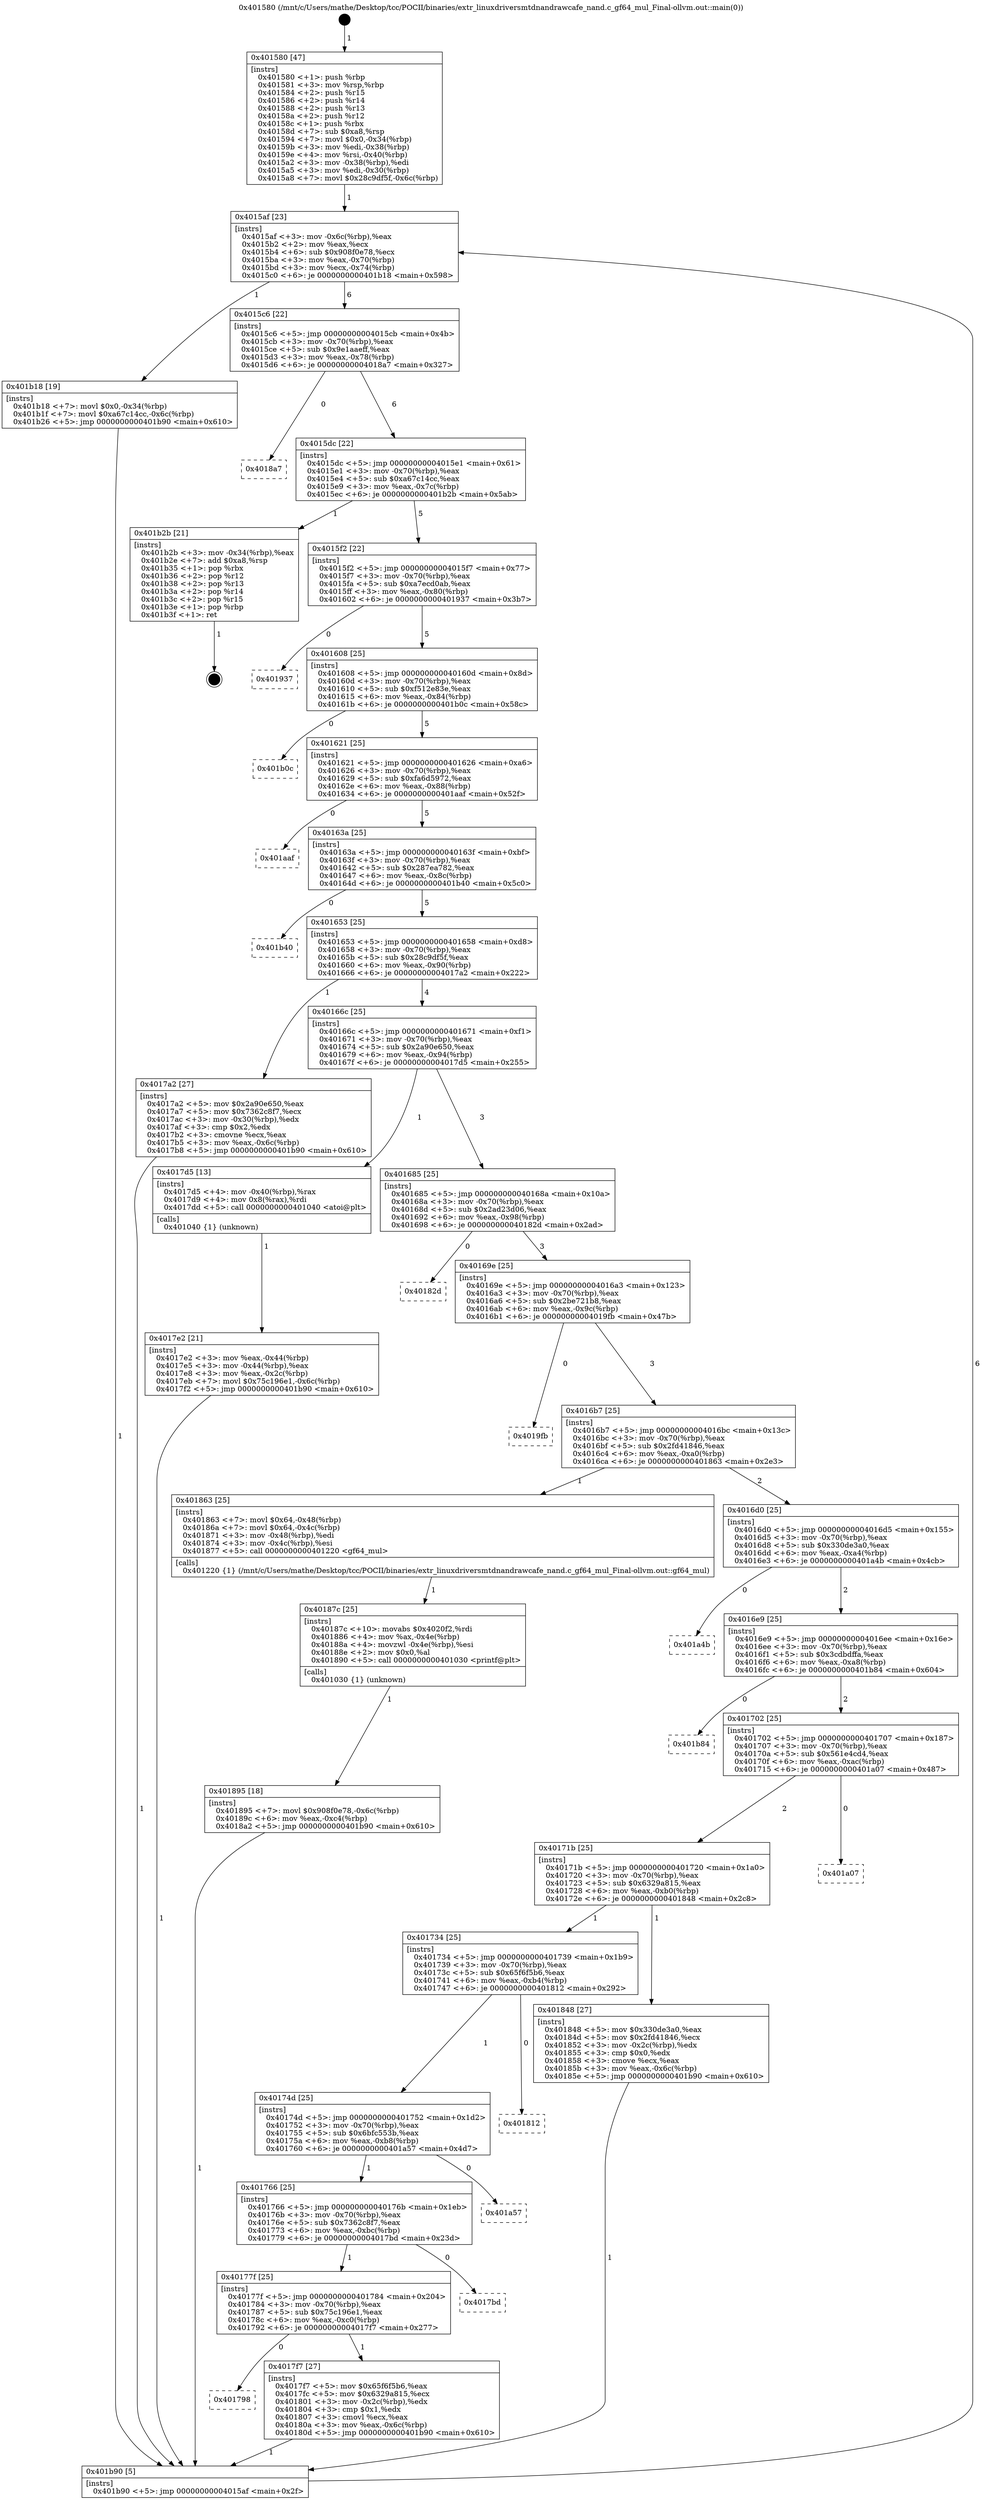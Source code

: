 digraph "0x401580" {
  label = "0x401580 (/mnt/c/Users/mathe/Desktop/tcc/POCII/binaries/extr_linuxdriversmtdnandrawcafe_nand.c_gf64_mul_Final-ollvm.out::main(0))"
  labelloc = "t"
  node[shape=record]

  Entry [label="",width=0.3,height=0.3,shape=circle,fillcolor=black,style=filled]
  "0x4015af" [label="{
     0x4015af [23]\l
     | [instrs]\l
     &nbsp;&nbsp;0x4015af \<+3\>: mov -0x6c(%rbp),%eax\l
     &nbsp;&nbsp;0x4015b2 \<+2\>: mov %eax,%ecx\l
     &nbsp;&nbsp;0x4015b4 \<+6\>: sub $0x908f0e78,%ecx\l
     &nbsp;&nbsp;0x4015ba \<+3\>: mov %eax,-0x70(%rbp)\l
     &nbsp;&nbsp;0x4015bd \<+3\>: mov %ecx,-0x74(%rbp)\l
     &nbsp;&nbsp;0x4015c0 \<+6\>: je 0000000000401b18 \<main+0x598\>\l
  }"]
  "0x401b18" [label="{
     0x401b18 [19]\l
     | [instrs]\l
     &nbsp;&nbsp;0x401b18 \<+7\>: movl $0x0,-0x34(%rbp)\l
     &nbsp;&nbsp;0x401b1f \<+7\>: movl $0xa67c14cc,-0x6c(%rbp)\l
     &nbsp;&nbsp;0x401b26 \<+5\>: jmp 0000000000401b90 \<main+0x610\>\l
  }"]
  "0x4015c6" [label="{
     0x4015c6 [22]\l
     | [instrs]\l
     &nbsp;&nbsp;0x4015c6 \<+5\>: jmp 00000000004015cb \<main+0x4b\>\l
     &nbsp;&nbsp;0x4015cb \<+3\>: mov -0x70(%rbp),%eax\l
     &nbsp;&nbsp;0x4015ce \<+5\>: sub $0x9e1aaeff,%eax\l
     &nbsp;&nbsp;0x4015d3 \<+3\>: mov %eax,-0x78(%rbp)\l
     &nbsp;&nbsp;0x4015d6 \<+6\>: je 00000000004018a7 \<main+0x327\>\l
  }"]
  Exit [label="",width=0.3,height=0.3,shape=circle,fillcolor=black,style=filled,peripheries=2]
  "0x4018a7" [label="{
     0x4018a7\l
  }", style=dashed]
  "0x4015dc" [label="{
     0x4015dc [22]\l
     | [instrs]\l
     &nbsp;&nbsp;0x4015dc \<+5\>: jmp 00000000004015e1 \<main+0x61\>\l
     &nbsp;&nbsp;0x4015e1 \<+3\>: mov -0x70(%rbp),%eax\l
     &nbsp;&nbsp;0x4015e4 \<+5\>: sub $0xa67c14cc,%eax\l
     &nbsp;&nbsp;0x4015e9 \<+3\>: mov %eax,-0x7c(%rbp)\l
     &nbsp;&nbsp;0x4015ec \<+6\>: je 0000000000401b2b \<main+0x5ab\>\l
  }"]
  "0x401895" [label="{
     0x401895 [18]\l
     | [instrs]\l
     &nbsp;&nbsp;0x401895 \<+7\>: movl $0x908f0e78,-0x6c(%rbp)\l
     &nbsp;&nbsp;0x40189c \<+6\>: mov %eax,-0xc4(%rbp)\l
     &nbsp;&nbsp;0x4018a2 \<+5\>: jmp 0000000000401b90 \<main+0x610\>\l
  }"]
  "0x401b2b" [label="{
     0x401b2b [21]\l
     | [instrs]\l
     &nbsp;&nbsp;0x401b2b \<+3\>: mov -0x34(%rbp),%eax\l
     &nbsp;&nbsp;0x401b2e \<+7\>: add $0xa8,%rsp\l
     &nbsp;&nbsp;0x401b35 \<+1\>: pop %rbx\l
     &nbsp;&nbsp;0x401b36 \<+2\>: pop %r12\l
     &nbsp;&nbsp;0x401b38 \<+2\>: pop %r13\l
     &nbsp;&nbsp;0x401b3a \<+2\>: pop %r14\l
     &nbsp;&nbsp;0x401b3c \<+2\>: pop %r15\l
     &nbsp;&nbsp;0x401b3e \<+1\>: pop %rbp\l
     &nbsp;&nbsp;0x401b3f \<+1\>: ret\l
  }"]
  "0x4015f2" [label="{
     0x4015f2 [22]\l
     | [instrs]\l
     &nbsp;&nbsp;0x4015f2 \<+5\>: jmp 00000000004015f7 \<main+0x77\>\l
     &nbsp;&nbsp;0x4015f7 \<+3\>: mov -0x70(%rbp),%eax\l
     &nbsp;&nbsp;0x4015fa \<+5\>: sub $0xa7ecd0ab,%eax\l
     &nbsp;&nbsp;0x4015ff \<+3\>: mov %eax,-0x80(%rbp)\l
     &nbsp;&nbsp;0x401602 \<+6\>: je 0000000000401937 \<main+0x3b7\>\l
  }"]
  "0x40187c" [label="{
     0x40187c [25]\l
     | [instrs]\l
     &nbsp;&nbsp;0x40187c \<+10\>: movabs $0x4020f2,%rdi\l
     &nbsp;&nbsp;0x401886 \<+4\>: mov %ax,-0x4e(%rbp)\l
     &nbsp;&nbsp;0x40188a \<+4\>: movzwl -0x4e(%rbp),%esi\l
     &nbsp;&nbsp;0x40188e \<+2\>: mov $0x0,%al\l
     &nbsp;&nbsp;0x401890 \<+5\>: call 0000000000401030 \<printf@plt\>\l
     | [calls]\l
     &nbsp;&nbsp;0x401030 \{1\} (unknown)\l
  }"]
  "0x401937" [label="{
     0x401937\l
  }", style=dashed]
  "0x401608" [label="{
     0x401608 [25]\l
     | [instrs]\l
     &nbsp;&nbsp;0x401608 \<+5\>: jmp 000000000040160d \<main+0x8d\>\l
     &nbsp;&nbsp;0x40160d \<+3\>: mov -0x70(%rbp),%eax\l
     &nbsp;&nbsp;0x401610 \<+5\>: sub $0xf512e83e,%eax\l
     &nbsp;&nbsp;0x401615 \<+6\>: mov %eax,-0x84(%rbp)\l
     &nbsp;&nbsp;0x40161b \<+6\>: je 0000000000401b0c \<main+0x58c\>\l
  }"]
  "0x401798" [label="{
     0x401798\l
  }", style=dashed]
  "0x401b0c" [label="{
     0x401b0c\l
  }", style=dashed]
  "0x401621" [label="{
     0x401621 [25]\l
     | [instrs]\l
     &nbsp;&nbsp;0x401621 \<+5\>: jmp 0000000000401626 \<main+0xa6\>\l
     &nbsp;&nbsp;0x401626 \<+3\>: mov -0x70(%rbp),%eax\l
     &nbsp;&nbsp;0x401629 \<+5\>: sub $0xfa6d5972,%eax\l
     &nbsp;&nbsp;0x40162e \<+6\>: mov %eax,-0x88(%rbp)\l
     &nbsp;&nbsp;0x401634 \<+6\>: je 0000000000401aaf \<main+0x52f\>\l
  }"]
  "0x4017f7" [label="{
     0x4017f7 [27]\l
     | [instrs]\l
     &nbsp;&nbsp;0x4017f7 \<+5\>: mov $0x65f6f5b6,%eax\l
     &nbsp;&nbsp;0x4017fc \<+5\>: mov $0x6329a815,%ecx\l
     &nbsp;&nbsp;0x401801 \<+3\>: mov -0x2c(%rbp),%edx\l
     &nbsp;&nbsp;0x401804 \<+3\>: cmp $0x1,%edx\l
     &nbsp;&nbsp;0x401807 \<+3\>: cmovl %ecx,%eax\l
     &nbsp;&nbsp;0x40180a \<+3\>: mov %eax,-0x6c(%rbp)\l
     &nbsp;&nbsp;0x40180d \<+5\>: jmp 0000000000401b90 \<main+0x610\>\l
  }"]
  "0x401aaf" [label="{
     0x401aaf\l
  }", style=dashed]
  "0x40163a" [label="{
     0x40163a [25]\l
     | [instrs]\l
     &nbsp;&nbsp;0x40163a \<+5\>: jmp 000000000040163f \<main+0xbf\>\l
     &nbsp;&nbsp;0x40163f \<+3\>: mov -0x70(%rbp),%eax\l
     &nbsp;&nbsp;0x401642 \<+5\>: sub $0x287ea782,%eax\l
     &nbsp;&nbsp;0x401647 \<+6\>: mov %eax,-0x8c(%rbp)\l
     &nbsp;&nbsp;0x40164d \<+6\>: je 0000000000401b40 \<main+0x5c0\>\l
  }"]
  "0x40177f" [label="{
     0x40177f [25]\l
     | [instrs]\l
     &nbsp;&nbsp;0x40177f \<+5\>: jmp 0000000000401784 \<main+0x204\>\l
     &nbsp;&nbsp;0x401784 \<+3\>: mov -0x70(%rbp),%eax\l
     &nbsp;&nbsp;0x401787 \<+5\>: sub $0x75c196e1,%eax\l
     &nbsp;&nbsp;0x40178c \<+6\>: mov %eax,-0xc0(%rbp)\l
     &nbsp;&nbsp;0x401792 \<+6\>: je 00000000004017f7 \<main+0x277\>\l
  }"]
  "0x401b40" [label="{
     0x401b40\l
  }", style=dashed]
  "0x401653" [label="{
     0x401653 [25]\l
     | [instrs]\l
     &nbsp;&nbsp;0x401653 \<+5\>: jmp 0000000000401658 \<main+0xd8\>\l
     &nbsp;&nbsp;0x401658 \<+3\>: mov -0x70(%rbp),%eax\l
     &nbsp;&nbsp;0x40165b \<+5\>: sub $0x28c9df5f,%eax\l
     &nbsp;&nbsp;0x401660 \<+6\>: mov %eax,-0x90(%rbp)\l
     &nbsp;&nbsp;0x401666 \<+6\>: je 00000000004017a2 \<main+0x222\>\l
  }"]
  "0x4017bd" [label="{
     0x4017bd\l
  }", style=dashed]
  "0x4017a2" [label="{
     0x4017a2 [27]\l
     | [instrs]\l
     &nbsp;&nbsp;0x4017a2 \<+5\>: mov $0x2a90e650,%eax\l
     &nbsp;&nbsp;0x4017a7 \<+5\>: mov $0x7362c8f7,%ecx\l
     &nbsp;&nbsp;0x4017ac \<+3\>: mov -0x30(%rbp),%edx\l
     &nbsp;&nbsp;0x4017af \<+3\>: cmp $0x2,%edx\l
     &nbsp;&nbsp;0x4017b2 \<+3\>: cmovne %ecx,%eax\l
     &nbsp;&nbsp;0x4017b5 \<+3\>: mov %eax,-0x6c(%rbp)\l
     &nbsp;&nbsp;0x4017b8 \<+5\>: jmp 0000000000401b90 \<main+0x610\>\l
  }"]
  "0x40166c" [label="{
     0x40166c [25]\l
     | [instrs]\l
     &nbsp;&nbsp;0x40166c \<+5\>: jmp 0000000000401671 \<main+0xf1\>\l
     &nbsp;&nbsp;0x401671 \<+3\>: mov -0x70(%rbp),%eax\l
     &nbsp;&nbsp;0x401674 \<+5\>: sub $0x2a90e650,%eax\l
     &nbsp;&nbsp;0x401679 \<+6\>: mov %eax,-0x94(%rbp)\l
     &nbsp;&nbsp;0x40167f \<+6\>: je 00000000004017d5 \<main+0x255\>\l
  }"]
  "0x401b90" [label="{
     0x401b90 [5]\l
     | [instrs]\l
     &nbsp;&nbsp;0x401b90 \<+5\>: jmp 00000000004015af \<main+0x2f\>\l
  }"]
  "0x401580" [label="{
     0x401580 [47]\l
     | [instrs]\l
     &nbsp;&nbsp;0x401580 \<+1\>: push %rbp\l
     &nbsp;&nbsp;0x401581 \<+3\>: mov %rsp,%rbp\l
     &nbsp;&nbsp;0x401584 \<+2\>: push %r15\l
     &nbsp;&nbsp;0x401586 \<+2\>: push %r14\l
     &nbsp;&nbsp;0x401588 \<+2\>: push %r13\l
     &nbsp;&nbsp;0x40158a \<+2\>: push %r12\l
     &nbsp;&nbsp;0x40158c \<+1\>: push %rbx\l
     &nbsp;&nbsp;0x40158d \<+7\>: sub $0xa8,%rsp\l
     &nbsp;&nbsp;0x401594 \<+7\>: movl $0x0,-0x34(%rbp)\l
     &nbsp;&nbsp;0x40159b \<+3\>: mov %edi,-0x38(%rbp)\l
     &nbsp;&nbsp;0x40159e \<+4\>: mov %rsi,-0x40(%rbp)\l
     &nbsp;&nbsp;0x4015a2 \<+3\>: mov -0x38(%rbp),%edi\l
     &nbsp;&nbsp;0x4015a5 \<+3\>: mov %edi,-0x30(%rbp)\l
     &nbsp;&nbsp;0x4015a8 \<+7\>: movl $0x28c9df5f,-0x6c(%rbp)\l
  }"]
  "0x401766" [label="{
     0x401766 [25]\l
     | [instrs]\l
     &nbsp;&nbsp;0x401766 \<+5\>: jmp 000000000040176b \<main+0x1eb\>\l
     &nbsp;&nbsp;0x40176b \<+3\>: mov -0x70(%rbp),%eax\l
     &nbsp;&nbsp;0x40176e \<+5\>: sub $0x7362c8f7,%eax\l
     &nbsp;&nbsp;0x401773 \<+6\>: mov %eax,-0xbc(%rbp)\l
     &nbsp;&nbsp;0x401779 \<+6\>: je 00000000004017bd \<main+0x23d\>\l
  }"]
  "0x4017d5" [label="{
     0x4017d5 [13]\l
     | [instrs]\l
     &nbsp;&nbsp;0x4017d5 \<+4\>: mov -0x40(%rbp),%rax\l
     &nbsp;&nbsp;0x4017d9 \<+4\>: mov 0x8(%rax),%rdi\l
     &nbsp;&nbsp;0x4017dd \<+5\>: call 0000000000401040 \<atoi@plt\>\l
     | [calls]\l
     &nbsp;&nbsp;0x401040 \{1\} (unknown)\l
  }"]
  "0x401685" [label="{
     0x401685 [25]\l
     | [instrs]\l
     &nbsp;&nbsp;0x401685 \<+5\>: jmp 000000000040168a \<main+0x10a\>\l
     &nbsp;&nbsp;0x40168a \<+3\>: mov -0x70(%rbp),%eax\l
     &nbsp;&nbsp;0x40168d \<+5\>: sub $0x2ad23d06,%eax\l
     &nbsp;&nbsp;0x401692 \<+6\>: mov %eax,-0x98(%rbp)\l
     &nbsp;&nbsp;0x401698 \<+6\>: je 000000000040182d \<main+0x2ad\>\l
  }"]
  "0x4017e2" [label="{
     0x4017e2 [21]\l
     | [instrs]\l
     &nbsp;&nbsp;0x4017e2 \<+3\>: mov %eax,-0x44(%rbp)\l
     &nbsp;&nbsp;0x4017e5 \<+3\>: mov -0x44(%rbp),%eax\l
     &nbsp;&nbsp;0x4017e8 \<+3\>: mov %eax,-0x2c(%rbp)\l
     &nbsp;&nbsp;0x4017eb \<+7\>: movl $0x75c196e1,-0x6c(%rbp)\l
     &nbsp;&nbsp;0x4017f2 \<+5\>: jmp 0000000000401b90 \<main+0x610\>\l
  }"]
  "0x401a57" [label="{
     0x401a57\l
  }", style=dashed]
  "0x40182d" [label="{
     0x40182d\l
  }", style=dashed]
  "0x40169e" [label="{
     0x40169e [25]\l
     | [instrs]\l
     &nbsp;&nbsp;0x40169e \<+5\>: jmp 00000000004016a3 \<main+0x123\>\l
     &nbsp;&nbsp;0x4016a3 \<+3\>: mov -0x70(%rbp),%eax\l
     &nbsp;&nbsp;0x4016a6 \<+5\>: sub $0x2be721b8,%eax\l
     &nbsp;&nbsp;0x4016ab \<+6\>: mov %eax,-0x9c(%rbp)\l
     &nbsp;&nbsp;0x4016b1 \<+6\>: je 00000000004019fb \<main+0x47b\>\l
  }"]
  "0x40174d" [label="{
     0x40174d [25]\l
     | [instrs]\l
     &nbsp;&nbsp;0x40174d \<+5\>: jmp 0000000000401752 \<main+0x1d2\>\l
     &nbsp;&nbsp;0x401752 \<+3\>: mov -0x70(%rbp),%eax\l
     &nbsp;&nbsp;0x401755 \<+5\>: sub $0x6bfc553b,%eax\l
     &nbsp;&nbsp;0x40175a \<+6\>: mov %eax,-0xb8(%rbp)\l
     &nbsp;&nbsp;0x401760 \<+6\>: je 0000000000401a57 \<main+0x4d7\>\l
  }"]
  "0x4019fb" [label="{
     0x4019fb\l
  }", style=dashed]
  "0x4016b7" [label="{
     0x4016b7 [25]\l
     | [instrs]\l
     &nbsp;&nbsp;0x4016b7 \<+5\>: jmp 00000000004016bc \<main+0x13c\>\l
     &nbsp;&nbsp;0x4016bc \<+3\>: mov -0x70(%rbp),%eax\l
     &nbsp;&nbsp;0x4016bf \<+5\>: sub $0x2fd41846,%eax\l
     &nbsp;&nbsp;0x4016c4 \<+6\>: mov %eax,-0xa0(%rbp)\l
     &nbsp;&nbsp;0x4016ca \<+6\>: je 0000000000401863 \<main+0x2e3\>\l
  }"]
  "0x401812" [label="{
     0x401812\l
  }", style=dashed]
  "0x401863" [label="{
     0x401863 [25]\l
     | [instrs]\l
     &nbsp;&nbsp;0x401863 \<+7\>: movl $0x64,-0x48(%rbp)\l
     &nbsp;&nbsp;0x40186a \<+7\>: movl $0x64,-0x4c(%rbp)\l
     &nbsp;&nbsp;0x401871 \<+3\>: mov -0x48(%rbp),%edi\l
     &nbsp;&nbsp;0x401874 \<+3\>: mov -0x4c(%rbp),%esi\l
     &nbsp;&nbsp;0x401877 \<+5\>: call 0000000000401220 \<gf64_mul\>\l
     | [calls]\l
     &nbsp;&nbsp;0x401220 \{1\} (/mnt/c/Users/mathe/Desktop/tcc/POCII/binaries/extr_linuxdriversmtdnandrawcafe_nand.c_gf64_mul_Final-ollvm.out::gf64_mul)\l
  }"]
  "0x4016d0" [label="{
     0x4016d0 [25]\l
     | [instrs]\l
     &nbsp;&nbsp;0x4016d0 \<+5\>: jmp 00000000004016d5 \<main+0x155\>\l
     &nbsp;&nbsp;0x4016d5 \<+3\>: mov -0x70(%rbp),%eax\l
     &nbsp;&nbsp;0x4016d8 \<+5\>: sub $0x330de3a0,%eax\l
     &nbsp;&nbsp;0x4016dd \<+6\>: mov %eax,-0xa4(%rbp)\l
     &nbsp;&nbsp;0x4016e3 \<+6\>: je 0000000000401a4b \<main+0x4cb\>\l
  }"]
  "0x401734" [label="{
     0x401734 [25]\l
     | [instrs]\l
     &nbsp;&nbsp;0x401734 \<+5\>: jmp 0000000000401739 \<main+0x1b9\>\l
     &nbsp;&nbsp;0x401739 \<+3\>: mov -0x70(%rbp),%eax\l
     &nbsp;&nbsp;0x40173c \<+5\>: sub $0x65f6f5b6,%eax\l
     &nbsp;&nbsp;0x401741 \<+6\>: mov %eax,-0xb4(%rbp)\l
     &nbsp;&nbsp;0x401747 \<+6\>: je 0000000000401812 \<main+0x292\>\l
  }"]
  "0x401a4b" [label="{
     0x401a4b\l
  }", style=dashed]
  "0x4016e9" [label="{
     0x4016e9 [25]\l
     | [instrs]\l
     &nbsp;&nbsp;0x4016e9 \<+5\>: jmp 00000000004016ee \<main+0x16e\>\l
     &nbsp;&nbsp;0x4016ee \<+3\>: mov -0x70(%rbp),%eax\l
     &nbsp;&nbsp;0x4016f1 \<+5\>: sub $0x3cdbdffa,%eax\l
     &nbsp;&nbsp;0x4016f6 \<+6\>: mov %eax,-0xa8(%rbp)\l
     &nbsp;&nbsp;0x4016fc \<+6\>: je 0000000000401b84 \<main+0x604\>\l
  }"]
  "0x401848" [label="{
     0x401848 [27]\l
     | [instrs]\l
     &nbsp;&nbsp;0x401848 \<+5\>: mov $0x330de3a0,%eax\l
     &nbsp;&nbsp;0x40184d \<+5\>: mov $0x2fd41846,%ecx\l
     &nbsp;&nbsp;0x401852 \<+3\>: mov -0x2c(%rbp),%edx\l
     &nbsp;&nbsp;0x401855 \<+3\>: cmp $0x0,%edx\l
     &nbsp;&nbsp;0x401858 \<+3\>: cmove %ecx,%eax\l
     &nbsp;&nbsp;0x40185b \<+3\>: mov %eax,-0x6c(%rbp)\l
     &nbsp;&nbsp;0x40185e \<+5\>: jmp 0000000000401b90 \<main+0x610\>\l
  }"]
  "0x401b84" [label="{
     0x401b84\l
  }", style=dashed]
  "0x401702" [label="{
     0x401702 [25]\l
     | [instrs]\l
     &nbsp;&nbsp;0x401702 \<+5\>: jmp 0000000000401707 \<main+0x187\>\l
     &nbsp;&nbsp;0x401707 \<+3\>: mov -0x70(%rbp),%eax\l
     &nbsp;&nbsp;0x40170a \<+5\>: sub $0x561e4cd4,%eax\l
     &nbsp;&nbsp;0x40170f \<+6\>: mov %eax,-0xac(%rbp)\l
     &nbsp;&nbsp;0x401715 \<+6\>: je 0000000000401a07 \<main+0x487\>\l
  }"]
  "0x40171b" [label="{
     0x40171b [25]\l
     | [instrs]\l
     &nbsp;&nbsp;0x40171b \<+5\>: jmp 0000000000401720 \<main+0x1a0\>\l
     &nbsp;&nbsp;0x401720 \<+3\>: mov -0x70(%rbp),%eax\l
     &nbsp;&nbsp;0x401723 \<+5\>: sub $0x6329a815,%eax\l
     &nbsp;&nbsp;0x401728 \<+6\>: mov %eax,-0xb0(%rbp)\l
     &nbsp;&nbsp;0x40172e \<+6\>: je 0000000000401848 \<main+0x2c8\>\l
  }"]
  "0x401a07" [label="{
     0x401a07\l
  }", style=dashed]
  Entry -> "0x401580" [label=" 1"]
  "0x4015af" -> "0x401b18" [label=" 1"]
  "0x4015af" -> "0x4015c6" [label=" 6"]
  "0x401b2b" -> Exit [label=" 1"]
  "0x4015c6" -> "0x4018a7" [label=" 0"]
  "0x4015c6" -> "0x4015dc" [label=" 6"]
  "0x401b18" -> "0x401b90" [label=" 1"]
  "0x4015dc" -> "0x401b2b" [label=" 1"]
  "0x4015dc" -> "0x4015f2" [label=" 5"]
  "0x401895" -> "0x401b90" [label=" 1"]
  "0x4015f2" -> "0x401937" [label=" 0"]
  "0x4015f2" -> "0x401608" [label=" 5"]
  "0x40187c" -> "0x401895" [label=" 1"]
  "0x401608" -> "0x401b0c" [label=" 0"]
  "0x401608" -> "0x401621" [label=" 5"]
  "0x401863" -> "0x40187c" [label=" 1"]
  "0x401621" -> "0x401aaf" [label=" 0"]
  "0x401621" -> "0x40163a" [label=" 5"]
  "0x401848" -> "0x401b90" [label=" 1"]
  "0x40163a" -> "0x401b40" [label=" 0"]
  "0x40163a" -> "0x401653" [label=" 5"]
  "0x40177f" -> "0x401798" [label=" 0"]
  "0x401653" -> "0x4017a2" [label=" 1"]
  "0x401653" -> "0x40166c" [label=" 4"]
  "0x4017a2" -> "0x401b90" [label=" 1"]
  "0x401580" -> "0x4015af" [label=" 1"]
  "0x401b90" -> "0x4015af" [label=" 6"]
  "0x40177f" -> "0x4017f7" [label=" 1"]
  "0x40166c" -> "0x4017d5" [label=" 1"]
  "0x40166c" -> "0x401685" [label=" 3"]
  "0x4017d5" -> "0x4017e2" [label=" 1"]
  "0x4017e2" -> "0x401b90" [label=" 1"]
  "0x401766" -> "0x40177f" [label=" 1"]
  "0x401685" -> "0x40182d" [label=" 0"]
  "0x401685" -> "0x40169e" [label=" 3"]
  "0x401766" -> "0x4017bd" [label=" 0"]
  "0x40169e" -> "0x4019fb" [label=" 0"]
  "0x40169e" -> "0x4016b7" [label=" 3"]
  "0x40174d" -> "0x401766" [label=" 1"]
  "0x4016b7" -> "0x401863" [label=" 1"]
  "0x4016b7" -> "0x4016d0" [label=" 2"]
  "0x40174d" -> "0x401a57" [label=" 0"]
  "0x4016d0" -> "0x401a4b" [label=" 0"]
  "0x4016d0" -> "0x4016e9" [label=" 2"]
  "0x401734" -> "0x40174d" [label=" 1"]
  "0x4016e9" -> "0x401b84" [label=" 0"]
  "0x4016e9" -> "0x401702" [label=" 2"]
  "0x401734" -> "0x401812" [label=" 0"]
  "0x401702" -> "0x401a07" [label=" 0"]
  "0x401702" -> "0x40171b" [label=" 2"]
  "0x4017f7" -> "0x401b90" [label=" 1"]
  "0x40171b" -> "0x401848" [label=" 1"]
  "0x40171b" -> "0x401734" [label=" 1"]
}
